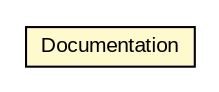 #!/usr/local/bin/dot
#
# Class diagram 
# Generated by UMLGraph version R5_6-24-gf6e263 (http://www.umlgraph.org/)
#

digraph G {
	edge [fontname="arial",fontsize=10,labelfontname="arial",labelfontsize=10];
	node [fontname="arial",fontsize=10,shape=plaintext];
	nodesep=0.25;
	ranksep=0.5;
	// org.oasis_open.docs.wsn.t_1.Documentation
	c341581 [label=<<table title="org.oasis_open.docs.wsn.t_1.Documentation" border="0" cellborder="1" cellspacing="0" cellpadding="2" port="p" bgcolor="lemonChiffon" href="./Documentation.html">
		<tr><td><table border="0" cellspacing="0" cellpadding="1">
<tr><td align="center" balign="center"> Documentation </td></tr>
		</table></td></tr>
		</table>>, URL="./Documentation.html", fontname="arial", fontcolor="black", fontsize=10.0];
}

